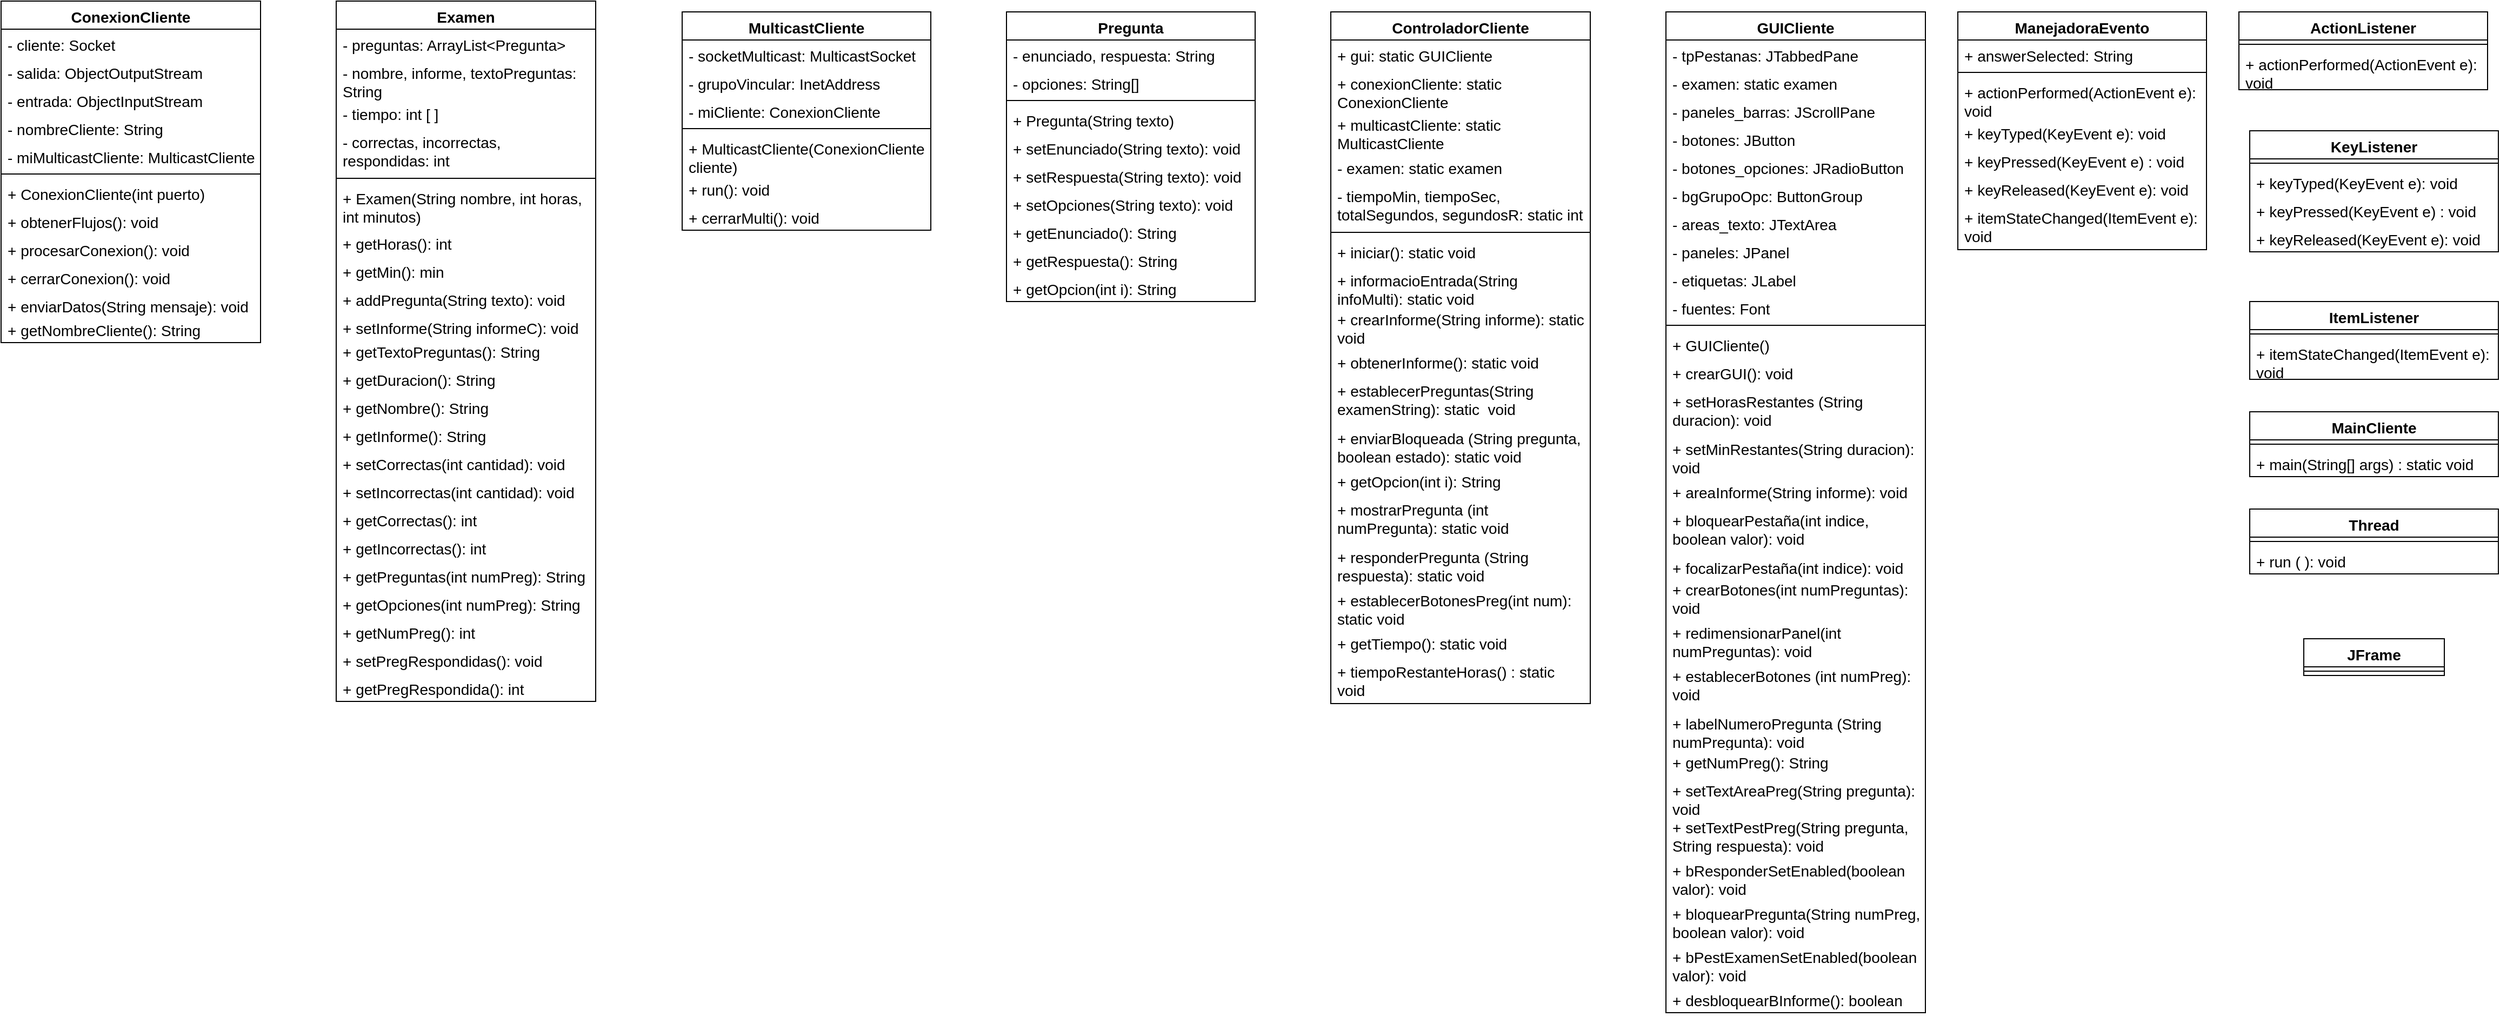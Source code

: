 <mxfile version="22.1.7" type="github">
  <diagram name="Página-1" id="9hqsNV1yNMjy8_2TvRH3">
    <mxGraphModel dx="812" dy="482" grid="1" gridSize="10" guides="1" tooltips="1" connect="1" arrows="1" fold="1" page="1" pageScale="1" pageWidth="827" pageHeight="1169" math="0" shadow="0">
      <root>
        <mxCell id="0" />
        <mxCell id="1" parent="0" />
        <mxCell id="7m3fK0WsrYFzmv9HfzKE-1" value="ConexionCliente" style="swimlane;fontStyle=1;align=center;verticalAlign=top;childLayout=stackLayout;horizontal=1;startSize=26;horizontalStack=0;resizeParent=1;resizeParentMax=0;resizeLast=0;collapsible=1;marginBottom=0;whiteSpace=wrap;html=1;fontSize=14;" parent="1" vertex="1">
          <mxGeometry x="190" y="60" width="240" height="316" as="geometry" />
        </mxCell>
        <mxCell id="7m3fK0WsrYFzmv9HfzKE-2" value="- cliente: Socket" style="text;strokeColor=none;fillColor=none;align=left;verticalAlign=top;spacingLeft=4;spacingRight=4;overflow=hidden;rotatable=0;points=[[0,0.5],[1,0.5]];portConstraint=eastwest;whiteSpace=wrap;html=1;fontSize=14;" parent="7m3fK0WsrYFzmv9HfzKE-1" vertex="1">
          <mxGeometry y="26" width="240" height="26" as="geometry" />
        </mxCell>
        <mxCell id="7m3fK0WsrYFzmv9HfzKE-7" value="- salida: ObjectOutputStream" style="text;strokeColor=none;fillColor=none;align=left;verticalAlign=top;spacingLeft=4;spacingRight=4;overflow=hidden;rotatable=0;points=[[0,0.5],[1,0.5]];portConstraint=eastwest;whiteSpace=wrap;html=1;fontSize=14;" parent="7m3fK0WsrYFzmv9HfzKE-1" vertex="1">
          <mxGeometry y="52" width="240" height="26" as="geometry" />
        </mxCell>
        <mxCell id="7m3fK0WsrYFzmv9HfzKE-6" value="- entrada: ObjectInputStream" style="text;strokeColor=none;fillColor=none;align=left;verticalAlign=top;spacingLeft=4;spacingRight=4;overflow=hidden;rotatable=0;points=[[0,0.5],[1,0.5]];portConstraint=eastwest;whiteSpace=wrap;html=1;fontSize=14;" parent="7m3fK0WsrYFzmv9HfzKE-1" vertex="1">
          <mxGeometry y="78" width="240" height="26" as="geometry" />
        </mxCell>
        <mxCell id="7m3fK0WsrYFzmv9HfzKE-5" value="- nombreCliente: String" style="text;strokeColor=none;fillColor=none;align=left;verticalAlign=top;spacingLeft=4;spacingRight=4;overflow=hidden;rotatable=0;points=[[0,0.5],[1,0.5]];portConstraint=eastwest;whiteSpace=wrap;html=1;fontSize=14;" parent="7m3fK0WsrYFzmv9HfzKE-1" vertex="1">
          <mxGeometry y="104" width="240" height="26" as="geometry" />
        </mxCell>
        <mxCell id="JbR9t237W-3De9UbODQe-1" value="- miMulticastCliente: MulticastCliente" style="text;strokeColor=none;fillColor=none;align=left;verticalAlign=top;spacingLeft=4;spacingRight=4;overflow=hidden;rotatable=0;points=[[0,0.5],[1,0.5]];portConstraint=eastwest;whiteSpace=wrap;html=1;fontSize=14;" vertex="1" parent="7m3fK0WsrYFzmv9HfzKE-1">
          <mxGeometry y="130" width="240" height="26" as="geometry" />
        </mxCell>
        <mxCell id="7m3fK0WsrYFzmv9HfzKE-3" value="" style="line;strokeWidth=1;fillColor=none;align=left;verticalAlign=middle;spacingTop=-1;spacingLeft=3;spacingRight=3;rotatable=0;labelPosition=right;points=[];portConstraint=eastwest;strokeColor=inherit;fontSize=14;" parent="7m3fK0WsrYFzmv9HfzKE-1" vertex="1">
          <mxGeometry y="156" width="240" height="8" as="geometry" />
        </mxCell>
        <mxCell id="7m3fK0WsrYFzmv9HfzKE-4" value="+ ConexionCliente(int puerto)" style="text;strokeColor=none;fillColor=none;align=left;verticalAlign=top;spacingLeft=4;spacingRight=4;overflow=hidden;rotatable=0;points=[[0,0.5],[1,0.5]];portConstraint=eastwest;whiteSpace=wrap;html=1;fontSize=14;" parent="7m3fK0WsrYFzmv9HfzKE-1" vertex="1">
          <mxGeometry y="164" width="240" height="26" as="geometry" />
        </mxCell>
        <mxCell id="7m3fK0WsrYFzmv9HfzKE-8" value="+ obtenerFlujos(): void" style="text;strokeColor=none;fillColor=none;align=left;verticalAlign=top;spacingLeft=4;spacingRight=4;overflow=hidden;rotatable=0;points=[[0,0.5],[1,0.5]];portConstraint=eastwest;whiteSpace=wrap;html=1;fontSize=14;" parent="7m3fK0WsrYFzmv9HfzKE-1" vertex="1">
          <mxGeometry y="190" width="240" height="26" as="geometry" />
        </mxCell>
        <mxCell id="7m3fK0WsrYFzmv9HfzKE-9" value="+ procesarConexion(): void" style="text;strokeColor=none;fillColor=none;align=left;verticalAlign=top;spacingLeft=4;spacingRight=4;overflow=hidden;rotatable=0;points=[[0,0.5],[1,0.5]];portConstraint=eastwest;whiteSpace=wrap;html=1;fontSize=14;" parent="7m3fK0WsrYFzmv9HfzKE-1" vertex="1">
          <mxGeometry y="216" width="240" height="26" as="geometry" />
        </mxCell>
        <mxCell id="7m3fK0WsrYFzmv9HfzKE-10" value="+ cerrarConexion(): void" style="text;strokeColor=none;fillColor=none;align=left;verticalAlign=top;spacingLeft=4;spacingRight=4;overflow=hidden;rotatable=0;points=[[0,0.5],[1,0.5]];portConstraint=eastwest;whiteSpace=wrap;html=1;fontSize=14;" parent="7m3fK0WsrYFzmv9HfzKE-1" vertex="1">
          <mxGeometry y="242" width="240" height="26" as="geometry" />
        </mxCell>
        <mxCell id="7m3fK0WsrYFzmv9HfzKE-11" value="+ enviarDatos(String mensaje): void" style="text;strokeColor=none;fillColor=none;align=left;verticalAlign=top;spacingLeft=4;spacingRight=4;overflow=hidden;rotatable=0;points=[[0,0.5],[1,0.5]];portConstraint=eastwest;whiteSpace=wrap;html=1;fontSize=14;" parent="7m3fK0WsrYFzmv9HfzKE-1" vertex="1">
          <mxGeometry y="268" width="240" height="22" as="geometry" />
        </mxCell>
        <mxCell id="7m3fK0WsrYFzmv9HfzKE-13" value="+ getNombreCliente(): String" style="text;strokeColor=none;fillColor=none;align=left;verticalAlign=top;spacingLeft=4;spacingRight=4;overflow=hidden;rotatable=0;points=[[0,0.5],[1,0.5]];portConstraint=eastwest;whiteSpace=wrap;html=1;fontSize=14;" parent="7m3fK0WsrYFzmv9HfzKE-1" vertex="1">
          <mxGeometry y="290" width="240" height="26" as="geometry" />
        </mxCell>
        <mxCell id="7m3fK0WsrYFzmv9HfzKE-14" value="Examen" style="swimlane;fontStyle=1;align=center;verticalAlign=top;childLayout=stackLayout;horizontal=1;startSize=26;horizontalStack=0;resizeParent=1;resizeParentMax=0;resizeLast=0;collapsible=1;marginBottom=0;whiteSpace=wrap;html=1;fontSize=14;" parent="1" vertex="1">
          <mxGeometry x="500" y="60" width="240" height="648" as="geometry" />
        </mxCell>
        <mxCell id="7m3fK0WsrYFzmv9HfzKE-15" value="- preguntas: ArrayList&amp;lt;Pregunta&amp;gt;" style="text;strokeColor=none;fillColor=none;align=left;verticalAlign=top;spacingLeft=4;spacingRight=4;overflow=hidden;rotatable=0;points=[[0,0.5],[1,0.5]];portConstraint=eastwest;whiteSpace=wrap;html=1;fontSize=14;" parent="7m3fK0WsrYFzmv9HfzKE-14" vertex="1">
          <mxGeometry y="26" width="240" height="26" as="geometry" />
        </mxCell>
        <mxCell id="7m3fK0WsrYFzmv9HfzKE-16" value="- nombre, informe, textoPreguntas: String" style="text;strokeColor=none;fillColor=none;align=left;verticalAlign=top;spacingLeft=4;spacingRight=4;overflow=hidden;rotatable=0;points=[[0,0.5],[1,0.5]];portConstraint=eastwest;whiteSpace=wrap;html=1;fontSize=14;" parent="7m3fK0WsrYFzmv9HfzKE-14" vertex="1">
          <mxGeometry y="52" width="240" height="38" as="geometry" />
        </mxCell>
        <mxCell id="7m3fK0WsrYFzmv9HfzKE-17" value="- tiempo: int [ ]" style="text;strokeColor=none;fillColor=none;align=left;verticalAlign=top;spacingLeft=4;spacingRight=4;overflow=hidden;rotatable=0;points=[[0,0.5],[1,0.5]];portConstraint=eastwest;whiteSpace=wrap;html=1;fontSize=14;" parent="7m3fK0WsrYFzmv9HfzKE-14" vertex="1">
          <mxGeometry y="90" width="240" height="26" as="geometry" />
        </mxCell>
        <mxCell id="7m3fK0WsrYFzmv9HfzKE-18" value="- correctas, incorrectas, respondidas: int" style="text;strokeColor=none;fillColor=none;align=left;verticalAlign=top;spacingLeft=4;spacingRight=4;overflow=hidden;rotatable=0;points=[[0,0.5],[1,0.5]];portConstraint=eastwest;whiteSpace=wrap;html=1;fontSize=14;" parent="7m3fK0WsrYFzmv9HfzKE-14" vertex="1">
          <mxGeometry y="116" width="240" height="44" as="geometry" />
        </mxCell>
        <mxCell id="7m3fK0WsrYFzmv9HfzKE-19" value="" style="line;strokeWidth=1;fillColor=none;align=left;verticalAlign=middle;spacingTop=-1;spacingLeft=3;spacingRight=3;rotatable=0;labelPosition=right;points=[];portConstraint=eastwest;strokeColor=inherit;fontSize=14;" parent="7m3fK0WsrYFzmv9HfzKE-14" vertex="1">
          <mxGeometry y="160" width="240" height="8" as="geometry" />
        </mxCell>
        <mxCell id="7m3fK0WsrYFzmv9HfzKE-20" value="+ Examen(String nombre, int horas, int minutos)" style="text;strokeColor=none;fillColor=none;align=left;verticalAlign=top;spacingLeft=4;spacingRight=4;overflow=hidden;rotatable=0;points=[[0,0.5],[1,0.5]];portConstraint=eastwest;whiteSpace=wrap;html=1;fontSize=14;" parent="7m3fK0WsrYFzmv9HfzKE-14" vertex="1">
          <mxGeometry y="168" width="240" height="42" as="geometry" />
        </mxCell>
        <mxCell id="7m3fK0WsrYFzmv9HfzKE-21" value="+ getHoras(): int" style="text;strokeColor=none;fillColor=none;align=left;verticalAlign=top;spacingLeft=4;spacingRight=4;overflow=hidden;rotatable=0;points=[[0,0.5],[1,0.5]];portConstraint=eastwest;whiteSpace=wrap;html=1;fontSize=14;" parent="7m3fK0WsrYFzmv9HfzKE-14" vertex="1">
          <mxGeometry y="210" width="240" height="26" as="geometry" />
        </mxCell>
        <mxCell id="7m3fK0WsrYFzmv9HfzKE-22" value="+ getMin(): min" style="text;strokeColor=none;fillColor=none;align=left;verticalAlign=top;spacingLeft=4;spacingRight=4;overflow=hidden;rotatable=0;points=[[0,0.5],[1,0.5]];portConstraint=eastwest;whiteSpace=wrap;html=1;fontSize=14;" parent="7m3fK0WsrYFzmv9HfzKE-14" vertex="1">
          <mxGeometry y="236" width="240" height="26" as="geometry" />
        </mxCell>
        <mxCell id="7m3fK0WsrYFzmv9HfzKE-23" value="+ addPregunta(String texto): void" style="text;strokeColor=none;fillColor=none;align=left;verticalAlign=top;spacingLeft=4;spacingRight=4;overflow=hidden;rotatable=0;points=[[0,0.5],[1,0.5]];portConstraint=eastwest;whiteSpace=wrap;html=1;fontSize=14;" parent="7m3fK0WsrYFzmv9HfzKE-14" vertex="1">
          <mxGeometry y="262" width="240" height="26" as="geometry" />
        </mxCell>
        <mxCell id="7m3fK0WsrYFzmv9HfzKE-24" value="+ setInforme(String informeC): void" style="text;strokeColor=none;fillColor=none;align=left;verticalAlign=top;spacingLeft=4;spacingRight=4;overflow=hidden;rotatable=0;points=[[0,0.5],[1,0.5]];portConstraint=eastwest;whiteSpace=wrap;html=1;fontSize=14;" parent="7m3fK0WsrYFzmv9HfzKE-14" vertex="1">
          <mxGeometry y="288" width="240" height="22" as="geometry" />
        </mxCell>
        <mxCell id="7m3fK0WsrYFzmv9HfzKE-25" value="+ getTextoPreguntas(): String" style="text;strokeColor=none;fillColor=none;align=left;verticalAlign=top;spacingLeft=4;spacingRight=4;overflow=hidden;rotatable=0;points=[[0,0.5],[1,0.5]];portConstraint=eastwest;whiteSpace=wrap;html=1;fontSize=14;" parent="7m3fK0WsrYFzmv9HfzKE-14" vertex="1">
          <mxGeometry y="310" width="240" height="26" as="geometry" />
        </mxCell>
        <mxCell id="7m3fK0WsrYFzmv9HfzKE-30" value="+ getDuracion(): String" style="text;strokeColor=none;fillColor=none;align=left;verticalAlign=top;spacingLeft=4;spacingRight=4;overflow=hidden;rotatable=0;points=[[0,0.5],[1,0.5]];portConstraint=eastwest;whiteSpace=wrap;html=1;fontSize=14;" parent="7m3fK0WsrYFzmv9HfzKE-14" vertex="1">
          <mxGeometry y="336" width="240" height="26" as="geometry" />
        </mxCell>
        <mxCell id="7m3fK0WsrYFzmv9HfzKE-29" value="+ getNombre(): String" style="text;strokeColor=none;fillColor=none;align=left;verticalAlign=top;spacingLeft=4;spacingRight=4;overflow=hidden;rotatable=0;points=[[0,0.5],[1,0.5]];portConstraint=eastwest;whiteSpace=wrap;html=1;fontSize=14;" parent="7m3fK0WsrYFzmv9HfzKE-14" vertex="1">
          <mxGeometry y="362" width="240" height="26" as="geometry" />
        </mxCell>
        <mxCell id="7m3fK0WsrYFzmv9HfzKE-28" value="+ getInforme(): String" style="text;strokeColor=none;fillColor=none;align=left;verticalAlign=top;spacingLeft=4;spacingRight=4;overflow=hidden;rotatable=0;points=[[0,0.5],[1,0.5]];portConstraint=eastwest;whiteSpace=wrap;html=1;fontSize=14;" parent="7m3fK0WsrYFzmv9HfzKE-14" vertex="1">
          <mxGeometry y="388" width="240" height="26" as="geometry" />
        </mxCell>
        <mxCell id="7m3fK0WsrYFzmv9HfzKE-27" value="+ setCorrectas(int cantidad): void" style="text;strokeColor=none;fillColor=none;align=left;verticalAlign=top;spacingLeft=4;spacingRight=4;overflow=hidden;rotatable=0;points=[[0,0.5],[1,0.5]];portConstraint=eastwest;whiteSpace=wrap;html=1;fontSize=14;" parent="7m3fK0WsrYFzmv9HfzKE-14" vertex="1">
          <mxGeometry y="414" width="240" height="26" as="geometry" />
        </mxCell>
        <mxCell id="7m3fK0WsrYFzmv9HfzKE-26" value="+ setIncorrectas(int cantidad): void" style="text;strokeColor=none;fillColor=none;align=left;verticalAlign=top;spacingLeft=4;spacingRight=4;overflow=hidden;rotatable=0;points=[[0,0.5],[1,0.5]];portConstraint=eastwest;whiteSpace=wrap;html=1;fontSize=14;" parent="7m3fK0WsrYFzmv9HfzKE-14" vertex="1">
          <mxGeometry y="440" width="240" height="26" as="geometry" />
        </mxCell>
        <mxCell id="7m3fK0WsrYFzmv9HfzKE-34" value="+ getCorrectas(): int" style="text;strokeColor=none;fillColor=none;align=left;verticalAlign=top;spacingLeft=4;spacingRight=4;overflow=hidden;rotatable=0;points=[[0,0.5],[1,0.5]];portConstraint=eastwest;whiteSpace=wrap;html=1;fontSize=14;" parent="7m3fK0WsrYFzmv9HfzKE-14" vertex="1">
          <mxGeometry y="466" width="240" height="26" as="geometry" />
        </mxCell>
        <mxCell id="7m3fK0WsrYFzmv9HfzKE-33" value="+ getIncorrectas(): int" style="text;strokeColor=none;fillColor=none;align=left;verticalAlign=top;spacingLeft=4;spacingRight=4;overflow=hidden;rotatable=0;points=[[0,0.5],[1,0.5]];portConstraint=eastwest;whiteSpace=wrap;html=1;fontSize=14;" parent="7m3fK0WsrYFzmv9HfzKE-14" vertex="1">
          <mxGeometry y="492" width="240" height="26" as="geometry" />
        </mxCell>
        <mxCell id="7m3fK0WsrYFzmv9HfzKE-32" value="+ getPreguntas(int numPreg): String" style="text;strokeColor=none;fillColor=none;align=left;verticalAlign=top;spacingLeft=4;spacingRight=4;overflow=hidden;rotatable=0;points=[[0,0.5],[1,0.5]];portConstraint=eastwest;whiteSpace=wrap;html=1;fontSize=14;" parent="7m3fK0WsrYFzmv9HfzKE-14" vertex="1">
          <mxGeometry y="518" width="240" height="26" as="geometry" />
        </mxCell>
        <mxCell id="7m3fK0WsrYFzmv9HfzKE-31" value="+ getOpciones(int numPreg): String" style="text;strokeColor=none;fillColor=none;align=left;verticalAlign=top;spacingLeft=4;spacingRight=4;overflow=hidden;rotatable=0;points=[[0,0.5],[1,0.5]];portConstraint=eastwest;whiteSpace=wrap;html=1;fontSize=14;" parent="7m3fK0WsrYFzmv9HfzKE-14" vertex="1">
          <mxGeometry y="544" width="240" height="26" as="geometry" />
        </mxCell>
        <mxCell id="7m3fK0WsrYFzmv9HfzKE-37" value="+ getNumPreg(): int" style="text;strokeColor=none;fillColor=none;align=left;verticalAlign=top;spacingLeft=4;spacingRight=4;overflow=hidden;rotatable=0;points=[[0,0.5],[1,0.5]];portConstraint=eastwest;whiteSpace=wrap;html=1;fontSize=14;" parent="7m3fK0WsrYFzmv9HfzKE-14" vertex="1">
          <mxGeometry y="570" width="240" height="26" as="geometry" />
        </mxCell>
        <mxCell id="7m3fK0WsrYFzmv9HfzKE-36" value="+ setPregRespondidas(): void" style="text;strokeColor=none;fillColor=none;align=left;verticalAlign=top;spacingLeft=4;spacingRight=4;overflow=hidden;rotatable=0;points=[[0,0.5],[1,0.5]];portConstraint=eastwest;whiteSpace=wrap;html=1;fontSize=14;" parent="7m3fK0WsrYFzmv9HfzKE-14" vertex="1">
          <mxGeometry y="596" width="240" height="26" as="geometry" />
        </mxCell>
        <mxCell id="7m3fK0WsrYFzmv9HfzKE-35" value="+ getPregRespondida(): int" style="text;strokeColor=none;fillColor=none;align=left;verticalAlign=top;spacingLeft=4;spacingRight=4;overflow=hidden;rotatable=0;points=[[0,0.5],[1,0.5]];portConstraint=eastwest;whiteSpace=wrap;html=1;fontSize=14;" parent="7m3fK0WsrYFzmv9HfzKE-14" vertex="1">
          <mxGeometry y="622" width="240" height="26" as="geometry" />
        </mxCell>
        <mxCell id="JbR9t237W-3De9UbODQe-2" value="MulticastCliente" style="swimlane;fontStyle=1;align=center;verticalAlign=top;childLayout=stackLayout;horizontal=1;startSize=26;horizontalStack=0;resizeParent=1;resizeParentMax=0;resizeLast=0;collapsible=1;marginBottom=0;whiteSpace=wrap;html=1;fontSize=14;" vertex="1" parent="1">
          <mxGeometry x="820" y="70" width="230" height="202" as="geometry" />
        </mxCell>
        <mxCell id="JbR9t237W-3De9UbODQe-3" value="- socketMulticast: MulticastSocket" style="text;strokeColor=none;fillColor=none;align=left;verticalAlign=top;spacingLeft=4;spacingRight=4;overflow=hidden;rotatable=0;points=[[0,0.5],[1,0.5]];portConstraint=eastwest;whiteSpace=wrap;html=1;fontSize=14;" vertex="1" parent="JbR9t237W-3De9UbODQe-2">
          <mxGeometry y="26" width="230" height="26" as="geometry" />
        </mxCell>
        <mxCell id="JbR9t237W-3De9UbODQe-6" value="- grupoVincular: InetAddress" style="text;strokeColor=none;fillColor=none;align=left;verticalAlign=top;spacingLeft=4;spacingRight=4;overflow=hidden;rotatable=0;points=[[0,0.5],[1,0.5]];portConstraint=eastwest;whiteSpace=wrap;html=1;fontSize=14;" vertex="1" parent="JbR9t237W-3De9UbODQe-2">
          <mxGeometry y="52" width="230" height="26" as="geometry" />
        </mxCell>
        <mxCell id="JbR9t237W-3De9UbODQe-7" value="- miCliente: ConexionCliente" style="text;strokeColor=none;fillColor=none;align=left;verticalAlign=top;spacingLeft=4;spacingRight=4;overflow=hidden;rotatable=0;points=[[0,0.5],[1,0.5]];portConstraint=eastwest;whiteSpace=wrap;html=1;fontSize=14;" vertex="1" parent="JbR9t237W-3De9UbODQe-2">
          <mxGeometry y="78" width="230" height="26" as="geometry" />
        </mxCell>
        <mxCell id="JbR9t237W-3De9UbODQe-4" value="" style="line;strokeWidth=1;fillColor=none;align=left;verticalAlign=middle;spacingTop=-1;spacingLeft=3;spacingRight=3;rotatable=0;labelPosition=right;points=[];portConstraint=eastwest;strokeColor=inherit;fontSize=14;" vertex="1" parent="JbR9t237W-3De9UbODQe-2">
          <mxGeometry y="104" width="230" height="8" as="geometry" />
        </mxCell>
        <mxCell id="JbR9t237W-3De9UbODQe-5" value="+ MulticastCliente(ConexionCliente cliente)" style="text;strokeColor=none;fillColor=none;align=left;verticalAlign=top;spacingLeft=4;spacingRight=4;overflow=hidden;rotatable=0;points=[[0,0.5],[1,0.5]];portConstraint=eastwest;whiteSpace=wrap;html=1;fontSize=14;" vertex="1" parent="JbR9t237W-3De9UbODQe-2">
          <mxGeometry y="112" width="230" height="38" as="geometry" />
        </mxCell>
        <mxCell id="JbR9t237W-3De9UbODQe-8" value="+ run(): void" style="text;strokeColor=none;fillColor=none;align=left;verticalAlign=top;spacingLeft=4;spacingRight=4;overflow=hidden;rotatable=0;points=[[0,0.5],[1,0.5]];portConstraint=eastwest;whiteSpace=wrap;html=1;fontSize=14;" vertex="1" parent="JbR9t237W-3De9UbODQe-2">
          <mxGeometry y="150" width="230" height="26" as="geometry" />
        </mxCell>
        <mxCell id="JbR9t237W-3De9UbODQe-9" value="+ cerrarMulti(): void" style="text;strokeColor=none;fillColor=none;align=left;verticalAlign=top;spacingLeft=4;spacingRight=4;overflow=hidden;rotatable=0;points=[[0,0.5],[1,0.5]];portConstraint=eastwest;whiteSpace=wrap;html=1;fontSize=14;" vertex="1" parent="JbR9t237W-3De9UbODQe-2">
          <mxGeometry y="176" width="230" height="26" as="geometry" />
        </mxCell>
        <mxCell id="JbR9t237W-3De9UbODQe-10" value="ControladorCliente" style="swimlane;fontStyle=1;align=center;verticalAlign=top;childLayout=stackLayout;horizontal=1;startSize=26;horizontalStack=0;resizeParent=1;resizeParentMax=0;resizeLast=0;collapsible=1;marginBottom=0;whiteSpace=wrap;html=1;fontSize=14;" vertex="1" parent="1">
          <mxGeometry x="1420" y="70" width="240" height="640" as="geometry" />
        </mxCell>
        <mxCell id="JbR9t237W-3De9UbODQe-11" value="+ gui: static GUICliente" style="text;strokeColor=none;fillColor=none;align=left;verticalAlign=top;spacingLeft=4;spacingRight=4;overflow=hidden;rotatable=0;points=[[0,0.5],[1,0.5]];portConstraint=eastwest;whiteSpace=wrap;html=1;fontSize=14;" vertex="1" parent="JbR9t237W-3De9UbODQe-10">
          <mxGeometry y="26" width="240" height="26" as="geometry" />
        </mxCell>
        <mxCell id="JbR9t237W-3De9UbODQe-12" value="+ conexionCliente: static ConexionCliente" style="text;strokeColor=none;fillColor=none;align=left;verticalAlign=top;spacingLeft=4;spacingRight=4;overflow=hidden;rotatable=0;points=[[0,0.5],[1,0.5]];portConstraint=eastwest;whiteSpace=wrap;html=1;fontSize=14;" vertex="1" parent="JbR9t237W-3De9UbODQe-10">
          <mxGeometry y="52" width="240" height="38" as="geometry" />
        </mxCell>
        <mxCell id="JbR9t237W-3De9UbODQe-28" value="+ multicastCliente: static MulticastCliente" style="text;strokeColor=none;fillColor=none;align=left;verticalAlign=top;spacingLeft=4;spacingRight=4;overflow=hidden;rotatable=0;points=[[0,0.5],[1,0.5]];portConstraint=eastwest;whiteSpace=wrap;html=1;fontSize=14;" vertex="1" parent="JbR9t237W-3De9UbODQe-10">
          <mxGeometry y="90" width="240" height="40" as="geometry" />
        </mxCell>
        <mxCell id="JbR9t237W-3De9UbODQe-27" value="- examen: static examen" style="text;strokeColor=none;fillColor=none;align=left;verticalAlign=top;spacingLeft=4;spacingRight=4;overflow=hidden;rotatable=0;points=[[0,0.5],[1,0.5]];portConstraint=eastwest;whiteSpace=wrap;html=1;fontSize=14;" vertex="1" parent="JbR9t237W-3De9UbODQe-10">
          <mxGeometry y="130" width="240" height="26" as="geometry" />
        </mxCell>
        <mxCell id="JbR9t237W-3De9UbODQe-26" value="- tiempoMin, tiempoSec, totalSegundos, segundosR: static int" style="text;strokeColor=none;fillColor=none;align=left;verticalAlign=top;spacingLeft=4;spacingRight=4;overflow=hidden;rotatable=0;points=[[0,0.5],[1,0.5]];portConstraint=eastwest;whiteSpace=wrap;html=1;fontSize=14;" vertex="1" parent="JbR9t237W-3De9UbODQe-10">
          <mxGeometry y="156" width="240" height="44" as="geometry" />
        </mxCell>
        <mxCell id="JbR9t237W-3De9UbODQe-14" value="" style="line;strokeWidth=1;fillColor=none;align=left;verticalAlign=middle;spacingTop=-1;spacingLeft=3;spacingRight=3;rotatable=0;labelPosition=right;points=[];portConstraint=eastwest;strokeColor=inherit;fontSize=14;" vertex="1" parent="JbR9t237W-3De9UbODQe-10">
          <mxGeometry y="200" width="240" height="8" as="geometry" />
        </mxCell>
        <mxCell id="JbR9t237W-3De9UbODQe-16" value="+ iniciar(): static void" style="text;strokeColor=none;fillColor=none;align=left;verticalAlign=top;spacingLeft=4;spacingRight=4;overflow=hidden;rotatable=0;points=[[0,0.5],[1,0.5]];portConstraint=eastwest;whiteSpace=wrap;html=1;fontSize=14;" vertex="1" parent="JbR9t237W-3De9UbODQe-10">
          <mxGeometry y="208" width="240" height="26" as="geometry" />
        </mxCell>
        <mxCell id="JbR9t237W-3De9UbODQe-17" value="+ informacioEntrada(String infoMulti): static void" style="text;strokeColor=none;fillColor=none;align=left;verticalAlign=top;spacingLeft=4;spacingRight=4;overflow=hidden;rotatable=0;points=[[0,0.5],[1,0.5]];portConstraint=eastwest;whiteSpace=wrap;html=1;fontSize=14;" vertex="1" parent="JbR9t237W-3De9UbODQe-10">
          <mxGeometry y="234" width="240" height="36" as="geometry" />
        </mxCell>
        <mxCell id="JbR9t237W-3De9UbODQe-22" value="+ crearInforme(String informe): static void" style="text;strokeColor=none;fillColor=none;align=left;verticalAlign=top;spacingLeft=4;spacingRight=4;overflow=hidden;rotatable=0;points=[[0,0.5],[1,0.5]];portConstraint=eastwest;whiteSpace=wrap;html=1;fontSize=14;" vertex="1" parent="JbR9t237W-3De9UbODQe-10">
          <mxGeometry y="270" width="240" height="40" as="geometry" />
        </mxCell>
        <mxCell id="JbR9t237W-3De9UbODQe-21" value="+ obtenerInforme(): static void" style="text;strokeColor=none;fillColor=none;align=left;verticalAlign=top;spacingLeft=4;spacingRight=4;overflow=hidden;rotatable=0;points=[[0,0.5],[1,0.5]];portConstraint=eastwest;whiteSpace=wrap;html=1;fontSize=14;" vertex="1" parent="JbR9t237W-3De9UbODQe-10">
          <mxGeometry y="310" width="240" height="26" as="geometry" />
        </mxCell>
        <mxCell id="JbR9t237W-3De9UbODQe-20" value="+ establecerPreguntas(String examenString): static&amp;nbsp; void" style="text;strokeColor=none;fillColor=none;align=left;verticalAlign=top;spacingLeft=4;spacingRight=4;overflow=hidden;rotatable=0;points=[[0,0.5],[1,0.5]];portConstraint=eastwest;whiteSpace=wrap;html=1;fontSize=14;" vertex="1" parent="JbR9t237W-3De9UbODQe-10">
          <mxGeometry y="336" width="240" height="44" as="geometry" />
        </mxCell>
        <mxCell id="JbR9t237W-3De9UbODQe-19" value="+ enviarBloqueada (String pregunta, boolean estado): static void" style="text;strokeColor=none;fillColor=none;align=left;verticalAlign=top;spacingLeft=4;spacingRight=4;overflow=hidden;rotatable=0;points=[[0,0.5],[1,0.5]];portConstraint=eastwest;whiteSpace=wrap;html=1;fontSize=14;" vertex="1" parent="JbR9t237W-3De9UbODQe-10">
          <mxGeometry y="380" width="240" height="40" as="geometry" />
        </mxCell>
        <mxCell id="JbR9t237W-3De9UbODQe-18" value="+ getOpcion(int i): String" style="text;strokeColor=none;fillColor=none;align=left;verticalAlign=top;spacingLeft=4;spacingRight=4;overflow=hidden;rotatable=0;points=[[0,0.5],[1,0.5]];portConstraint=eastwest;whiteSpace=wrap;html=1;fontSize=14;" vertex="1" parent="JbR9t237W-3De9UbODQe-10">
          <mxGeometry y="420" width="240" height="26" as="geometry" />
        </mxCell>
        <mxCell id="JbR9t237W-3De9UbODQe-45" value="+ mostrarPregunta (int numPregunta): static void" style="text;strokeColor=none;fillColor=none;align=left;verticalAlign=top;spacingLeft=4;spacingRight=4;overflow=hidden;rotatable=0;points=[[0,0.5],[1,0.5]];portConstraint=eastwest;whiteSpace=wrap;html=1;fontSize=14;" vertex="1" parent="JbR9t237W-3De9UbODQe-10">
          <mxGeometry y="446" width="240" height="44" as="geometry" />
        </mxCell>
        <mxCell id="JbR9t237W-3De9UbODQe-44" value="+ responderPregunta (String respuesta): static void" style="text;strokeColor=none;fillColor=none;align=left;verticalAlign=top;spacingLeft=4;spacingRight=4;overflow=hidden;rotatable=0;points=[[0,0.5],[1,0.5]];portConstraint=eastwest;whiteSpace=wrap;html=1;fontSize=14;" vertex="1" parent="JbR9t237W-3De9UbODQe-10">
          <mxGeometry y="490" width="240" height="40" as="geometry" />
        </mxCell>
        <mxCell id="JbR9t237W-3De9UbODQe-43" value="+ establecerBotonesPreg(int num): static void" style="text;strokeColor=none;fillColor=none;align=left;verticalAlign=top;spacingLeft=4;spacingRight=4;overflow=hidden;rotatable=0;points=[[0,0.5],[1,0.5]];portConstraint=eastwest;whiteSpace=wrap;html=1;fontSize=14;" vertex="1" parent="JbR9t237W-3De9UbODQe-10">
          <mxGeometry y="530" width="240" height="40" as="geometry" />
        </mxCell>
        <mxCell id="JbR9t237W-3De9UbODQe-49" value="+ getTiempo(): static void" style="text;strokeColor=none;fillColor=none;align=left;verticalAlign=top;spacingLeft=4;spacingRight=4;overflow=hidden;rotatable=0;points=[[0,0.5],[1,0.5]];portConstraint=eastwest;whiteSpace=wrap;html=1;fontSize=14;" vertex="1" parent="JbR9t237W-3De9UbODQe-10">
          <mxGeometry y="570" width="240" height="26" as="geometry" />
        </mxCell>
        <mxCell id="JbR9t237W-3De9UbODQe-48" value="+ tiempoRestanteHoras() : static void" style="text;strokeColor=none;fillColor=none;align=left;verticalAlign=top;spacingLeft=4;spacingRight=4;overflow=hidden;rotatable=0;points=[[0,0.5],[1,0.5]];portConstraint=eastwest;whiteSpace=wrap;html=1;fontSize=14;" vertex="1" parent="JbR9t237W-3De9UbODQe-10">
          <mxGeometry y="596" width="240" height="44" as="geometry" />
        </mxCell>
        <mxCell id="JbR9t237W-3De9UbODQe-30" value="Pregunta" style="swimlane;fontStyle=1;align=center;verticalAlign=top;childLayout=stackLayout;horizontal=1;startSize=26;horizontalStack=0;resizeParent=1;resizeParentMax=0;resizeLast=0;collapsible=1;marginBottom=0;whiteSpace=wrap;html=1;fontSize=14;" vertex="1" parent="1">
          <mxGeometry x="1120" y="70" width="230" height="268" as="geometry" />
        </mxCell>
        <mxCell id="JbR9t237W-3De9UbODQe-31" value="- enunciado, respuesta: String" style="text;strokeColor=none;fillColor=none;align=left;verticalAlign=top;spacingLeft=4;spacingRight=4;overflow=hidden;rotatable=0;points=[[0,0.5],[1,0.5]];portConstraint=eastwest;whiteSpace=wrap;html=1;fontSize=14;" vertex="1" parent="JbR9t237W-3De9UbODQe-30">
          <mxGeometry y="26" width="230" height="26" as="geometry" />
        </mxCell>
        <mxCell id="JbR9t237W-3De9UbODQe-33" value="- opciones: String[]" style="text;strokeColor=none;fillColor=none;align=left;verticalAlign=top;spacingLeft=4;spacingRight=4;overflow=hidden;rotatable=0;points=[[0,0.5],[1,0.5]];portConstraint=eastwest;whiteSpace=wrap;html=1;fontSize=14;" vertex="1" parent="JbR9t237W-3De9UbODQe-30">
          <mxGeometry y="52" width="230" height="26" as="geometry" />
        </mxCell>
        <mxCell id="JbR9t237W-3De9UbODQe-34" value="" style="line;strokeWidth=1;fillColor=none;align=left;verticalAlign=middle;spacingTop=-1;spacingLeft=3;spacingRight=3;rotatable=0;labelPosition=right;points=[];portConstraint=eastwest;strokeColor=inherit;fontSize=14;" vertex="1" parent="JbR9t237W-3De9UbODQe-30">
          <mxGeometry y="78" width="230" height="8" as="geometry" />
        </mxCell>
        <mxCell id="JbR9t237W-3De9UbODQe-36" value="+ Pregunta(String texto)" style="text;strokeColor=none;fillColor=none;align=left;verticalAlign=top;spacingLeft=4;spacingRight=4;overflow=hidden;rotatable=0;points=[[0,0.5],[1,0.5]];portConstraint=eastwest;whiteSpace=wrap;html=1;fontSize=14;" vertex="1" parent="JbR9t237W-3De9UbODQe-30">
          <mxGeometry y="86" width="230" height="26" as="geometry" />
        </mxCell>
        <mxCell id="JbR9t237W-3De9UbODQe-37" value="+ setEnunciado(String texto): void" style="text;strokeColor=none;fillColor=none;align=left;verticalAlign=top;spacingLeft=4;spacingRight=4;overflow=hidden;rotatable=0;points=[[0,0.5],[1,0.5]];portConstraint=eastwest;whiteSpace=wrap;html=1;fontSize=14;" vertex="1" parent="JbR9t237W-3De9UbODQe-30">
          <mxGeometry y="112" width="230" height="26" as="geometry" />
        </mxCell>
        <mxCell id="JbR9t237W-3De9UbODQe-42" value="+ setRespuesta(String texto): void" style="text;strokeColor=none;fillColor=none;align=left;verticalAlign=top;spacingLeft=4;spacingRight=4;overflow=hidden;rotatable=0;points=[[0,0.5],[1,0.5]];portConstraint=eastwest;whiteSpace=wrap;html=1;fontSize=14;" vertex="1" parent="JbR9t237W-3De9UbODQe-30">
          <mxGeometry y="138" width="230" height="26" as="geometry" />
        </mxCell>
        <mxCell id="JbR9t237W-3De9UbODQe-41" value="+ setOpciones(String texto): void" style="text;strokeColor=none;fillColor=none;align=left;verticalAlign=top;spacingLeft=4;spacingRight=4;overflow=hidden;rotatable=0;points=[[0,0.5],[1,0.5]];portConstraint=eastwest;whiteSpace=wrap;html=1;fontSize=14;" vertex="1" parent="JbR9t237W-3De9UbODQe-30">
          <mxGeometry y="164" width="230" height="26" as="geometry" />
        </mxCell>
        <mxCell id="JbR9t237W-3De9UbODQe-40" value="+ getEnunciado(): String" style="text;strokeColor=none;fillColor=none;align=left;verticalAlign=top;spacingLeft=4;spacingRight=4;overflow=hidden;rotatable=0;points=[[0,0.5],[1,0.5]];portConstraint=eastwest;whiteSpace=wrap;html=1;fontSize=14;" vertex="1" parent="JbR9t237W-3De9UbODQe-30">
          <mxGeometry y="190" width="230" height="26" as="geometry" />
        </mxCell>
        <mxCell id="JbR9t237W-3De9UbODQe-39" value="+ getRespuesta(): String" style="text;strokeColor=none;fillColor=none;align=left;verticalAlign=top;spacingLeft=4;spacingRight=4;overflow=hidden;rotatable=0;points=[[0,0.5],[1,0.5]];portConstraint=eastwest;whiteSpace=wrap;html=1;fontSize=14;" vertex="1" parent="JbR9t237W-3De9UbODQe-30">
          <mxGeometry y="216" width="230" height="26" as="geometry" />
        </mxCell>
        <mxCell id="JbR9t237W-3De9UbODQe-38" value="+ getOpcion(int i): String" style="text;strokeColor=none;fillColor=none;align=left;verticalAlign=top;spacingLeft=4;spacingRight=4;overflow=hidden;rotatable=0;points=[[0,0.5],[1,0.5]];portConstraint=eastwest;whiteSpace=wrap;html=1;fontSize=14;" vertex="1" parent="JbR9t237W-3De9UbODQe-30">
          <mxGeometry y="242" width="230" height="26" as="geometry" />
        </mxCell>
        <mxCell id="JbR9t237W-3De9UbODQe-50" value="GUICliente" style="swimlane;fontStyle=1;align=center;verticalAlign=top;childLayout=stackLayout;horizontal=1;startSize=26;horizontalStack=0;resizeParent=1;resizeParentMax=0;resizeLast=0;collapsible=1;marginBottom=0;whiteSpace=wrap;html=1;fontSize=14;" vertex="1" parent="1">
          <mxGeometry x="1730" y="70" width="240" height="926" as="geometry" />
        </mxCell>
        <mxCell id="JbR9t237W-3De9UbODQe-51" value="- tpPestanas: JTabbedPane" style="text;strokeColor=none;fillColor=none;align=left;verticalAlign=top;spacingLeft=4;spacingRight=4;overflow=hidden;rotatable=0;points=[[0,0.5],[1,0.5]];portConstraint=eastwest;whiteSpace=wrap;html=1;fontSize=14;" vertex="1" parent="JbR9t237W-3De9UbODQe-50">
          <mxGeometry y="26" width="240" height="26" as="geometry" />
        </mxCell>
        <mxCell id="JbR9t237W-3De9UbODQe-54" value="- examen: static examen" style="text;strokeColor=none;fillColor=none;align=left;verticalAlign=top;spacingLeft=4;spacingRight=4;overflow=hidden;rotatable=0;points=[[0,0.5],[1,0.5]];portConstraint=eastwest;whiteSpace=wrap;html=1;fontSize=14;" vertex="1" parent="JbR9t237W-3De9UbODQe-50">
          <mxGeometry y="52" width="240" height="26" as="geometry" />
        </mxCell>
        <mxCell id="JbR9t237W-3De9UbODQe-76" value="- paneles_barras: JScrollPane" style="text;strokeColor=none;fillColor=none;align=left;verticalAlign=top;spacingLeft=4;spacingRight=4;overflow=hidden;rotatable=0;points=[[0,0.5],[1,0.5]];portConstraint=eastwest;whiteSpace=wrap;html=1;fontSize=14;" vertex="1" parent="JbR9t237W-3De9UbODQe-50">
          <mxGeometry y="78" width="240" height="26" as="geometry" />
        </mxCell>
        <mxCell id="JbR9t237W-3De9UbODQe-75" value="- botones: JButton" style="text;strokeColor=none;fillColor=none;align=left;verticalAlign=top;spacingLeft=4;spacingRight=4;overflow=hidden;rotatable=0;points=[[0,0.5],[1,0.5]];portConstraint=eastwest;whiteSpace=wrap;html=1;fontSize=14;" vertex="1" parent="JbR9t237W-3De9UbODQe-50">
          <mxGeometry y="104" width="240" height="26" as="geometry" />
        </mxCell>
        <mxCell id="JbR9t237W-3De9UbODQe-74" value="- botones_opciones: JRadioButton" style="text;strokeColor=none;fillColor=none;align=left;verticalAlign=top;spacingLeft=4;spacingRight=4;overflow=hidden;rotatable=0;points=[[0,0.5],[1,0.5]];portConstraint=eastwest;whiteSpace=wrap;html=1;fontSize=14;" vertex="1" parent="JbR9t237W-3De9UbODQe-50">
          <mxGeometry y="130" width="240" height="26" as="geometry" />
        </mxCell>
        <mxCell id="JbR9t237W-3De9UbODQe-73" value="- bgGrupoOpc: ButtonGroup" style="text;strokeColor=none;fillColor=none;align=left;verticalAlign=top;spacingLeft=4;spacingRight=4;overflow=hidden;rotatable=0;points=[[0,0.5],[1,0.5]];portConstraint=eastwest;whiteSpace=wrap;html=1;fontSize=14;" vertex="1" parent="JbR9t237W-3De9UbODQe-50">
          <mxGeometry y="156" width="240" height="26" as="geometry" />
        </mxCell>
        <mxCell id="JbR9t237W-3De9UbODQe-72" value="- areas_texto: JTextArea" style="text;strokeColor=none;fillColor=none;align=left;verticalAlign=top;spacingLeft=4;spacingRight=4;overflow=hidden;rotatable=0;points=[[0,0.5],[1,0.5]];portConstraint=eastwest;whiteSpace=wrap;html=1;fontSize=14;" vertex="1" parent="JbR9t237W-3De9UbODQe-50">
          <mxGeometry y="182" width="240" height="26" as="geometry" />
        </mxCell>
        <mxCell id="JbR9t237W-3De9UbODQe-71" value="- paneles: JPanel&lt;span style=&quot;white-space: pre;&quot;&gt;&#x9;&lt;/span&gt;" style="text;strokeColor=none;fillColor=none;align=left;verticalAlign=top;spacingLeft=4;spacingRight=4;overflow=hidden;rotatable=0;points=[[0,0.5],[1,0.5]];portConstraint=eastwest;whiteSpace=wrap;html=1;fontSize=14;" vertex="1" parent="JbR9t237W-3De9UbODQe-50">
          <mxGeometry y="208" width="240" height="26" as="geometry" />
        </mxCell>
        <mxCell id="JbR9t237W-3De9UbODQe-70" value="- etiquetas: JLabel" style="text;strokeColor=none;fillColor=none;align=left;verticalAlign=top;spacingLeft=4;spacingRight=4;overflow=hidden;rotatable=0;points=[[0,0.5],[1,0.5]];portConstraint=eastwest;whiteSpace=wrap;html=1;fontSize=14;" vertex="1" parent="JbR9t237W-3De9UbODQe-50">
          <mxGeometry y="234" width="240" height="26" as="geometry" />
        </mxCell>
        <mxCell id="JbR9t237W-3De9UbODQe-69" value="- fuentes: Font" style="text;strokeColor=none;fillColor=none;align=left;verticalAlign=top;spacingLeft=4;spacingRight=4;overflow=hidden;rotatable=0;points=[[0,0.5],[1,0.5]];portConstraint=eastwest;whiteSpace=wrap;html=1;fontSize=14;" vertex="1" parent="JbR9t237W-3De9UbODQe-50">
          <mxGeometry y="260" width="240" height="26" as="geometry" />
        </mxCell>
        <mxCell id="JbR9t237W-3De9UbODQe-56" value="" style="line;strokeWidth=1;fillColor=none;align=left;verticalAlign=middle;spacingTop=-1;spacingLeft=3;spacingRight=3;rotatable=0;labelPosition=right;points=[];portConstraint=eastwest;strokeColor=inherit;fontSize=14;" vertex="1" parent="JbR9t237W-3De9UbODQe-50">
          <mxGeometry y="286" width="240" height="8" as="geometry" />
        </mxCell>
        <mxCell id="JbR9t237W-3De9UbODQe-57" value="+ GUICliente()" style="text;strokeColor=none;fillColor=none;align=left;verticalAlign=top;spacingLeft=4;spacingRight=4;overflow=hidden;rotatable=0;points=[[0,0.5],[1,0.5]];portConstraint=eastwest;whiteSpace=wrap;html=1;fontSize=14;" vertex="1" parent="JbR9t237W-3De9UbODQe-50">
          <mxGeometry y="294" width="240" height="26" as="geometry" />
        </mxCell>
        <mxCell id="JbR9t237W-3De9UbODQe-60" value="+ crearGUI(): void" style="text;strokeColor=none;fillColor=none;align=left;verticalAlign=top;spacingLeft=4;spacingRight=4;overflow=hidden;rotatable=0;points=[[0,0.5],[1,0.5]];portConstraint=eastwest;whiteSpace=wrap;html=1;fontSize=14;" vertex="1" parent="JbR9t237W-3De9UbODQe-50">
          <mxGeometry y="320" width="240" height="26" as="geometry" />
        </mxCell>
        <mxCell id="JbR9t237W-3De9UbODQe-61" value="+ setHorasRestantes (String duracion): void" style="text;strokeColor=none;fillColor=none;align=left;verticalAlign=top;spacingLeft=4;spacingRight=4;overflow=hidden;rotatable=0;points=[[0,0.5],[1,0.5]];portConstraint=eastwest;whiteSpace=wrap;html=1;fontSize=14;" vertex="1" parent="JbR9t237W-3De9UbODQe-50">
          <mxGeometry y="346" width="240" height="44" as="geometry" />
        </mxCell>
        <mxCell id="JbR9t237W-3De9UbODQe-62" value="+ setMinRestantes(String duracion): void" style="text;strokeColor=none;fillColor=none;align=left;verticalAlign=top;spacingLeft=4;spacingRight=4;overflow=hidden;rotatable=0;points=[[0,0.5],[1,0.5]];portConstraint=eastwest;whiteSpace=wrap;html=1;fontSize=14;" vertex="1" parent="JbR9t237W-3De9UbODQe-50">
          <mxGeometry y="390" width="240" height="40" as="geometry" />
        </mxCell>
        <mxCell id="JbR9t237W-3De9UbODQe-63" value="+ areaInforme(String informe): void" style="text;strokeColor=none;fillColor=none;align=left;verticalAlign=top;spacingLeft=4;spacingRight=4;overflow=hidden;rotatable=0;points=[[0,0.5],[1,0.5]];portConstraint=eastwest;whiteSpace=wrap;html=1;fontSize=14;" vertex="1" parent="JbR9t237W-3De9UbODQe-50">
          <mxGeometry y="430" width="240" height="26" as="geometry" />
        </mxCell>
        <mxCell id="JbR9t237W-3De9UbODQe-64" value="+ bloquearPestaña(int indice, boolean valor): void" style="text;strokeColor=none;fillColor=none;align=left;verticalAlign=top;spacingLeft=4;spacingRight=4;overflow=hidden;rotatable=0;points=[[0,0.5],[1,0.5]];portConstraint=eastwest;whiteSpace=wrap;html=1;fontSize=14;" vertex="1" parent="JbR9t237W-3De9UbODQe-50">
          <mxGeometry y="456" width="240" height="44" as="geometry" />
        </mxCell>
        <mxCell id="JbR9t237W-3De9UbODQe-65" value="+ focalizarPestaña(int indice): void" style="text;strokeColor=none;fillColor=none;align=left;verticalAlign=top;spacingLeft=4;spacingRight=4;overflow=hidden;rotatable=0;points=[[0,0.5],[1,0.5]];portConstraint=eastwest;whiteSpace=wrap;html=1;fontSize=14;" vertex="1" parent="JbR9t237W-3De9UbODQe-50">
          <mxGeometry y="500" width="240" height="20" as="geometry" />
        </mxCell>
        <mxCell id="JbR9t237W-3De9UbODQe-66" value="+ crearBotones(int numPreguntas): void" style="text;strokeColor=none;fillColor=none;align=left;verticalAlign=top;spacingLeft=4;spacingRight=4;overflow=hidden;rotatable=0;points=[[0,0.5],[1,0.5]];portConstraint=eastwest;whiteSpace=wrap;html=1;fontSize=14;" vertex="1" parent="JbR9t237W-3De9UbODQe-50">
          <mxGeometry y="520" width="240" height="40" as="geometry" />
        </mxCell>
        <mxCell id="JbR9t237W-3De9UbODQe-67" value="+ redimensionarPanel(int numPreguntas): void" style="text;strokeColor=none;fillColor=none;align=left;verticalAlign=top;spacingLeft=4;spacingRight=4;overflow=hidden;rotatable=0;points=[[0,0.5],[1,0.5]];portConstraint=eastwest;whiteSpace=wrap;html=1;fontSize=14;" vertex="1" parent="JbR9t237W-3De9UbODQe-50">
          <mxGeometry y="560" width="240" height="40" as="geometry" />
        </mxCell>
        <mxCell id="JbR9t237W-3De9UbODQe-68" value="+ establecerBotones (int numPreg): void" style="text;strokeColor=none;fillColor=none;align=left;verticalAlign=top;spacingLeft=4;spacingRight=4;overflow=hidden;rotatable=0;points=[[0,0.5],[1,0.5]];portConstraint=eastwest;whiteSpace=wrap;html=1;fontSize=14;" vertex="1" parent="JbR9t237W-3De9UbODQe-50">
          <mxGeometry y="600" width="240" height="44" as="geometry" />
        </mxCell>
        <mxCell id="JbR9t237W-3De9UbODQe-79" value="+ labelNumeroPregunta (String numPregunta): void" style="text;strokeColor=none;fillColor=none;align=left;verticalAlign=top;spacingLeft=4;spacingRight=4;overflow=hidden;rotatable=0;points=[[0,0.5],[1,0.5]];portConstraint=eastwest;whiteSpace=wrap;html=1;fontSize=14;" vertex="1" parent="JbR9t237W-3De9UbODQe-50">
          <mxGeometry y="644" width="240" height="36" as="geometry" />
        </mxCell>
        <mxCell id="JbR9t237W-3De9UbODQe-90" value="+ getNumPreg(): String" style="text;strokeColor=none;fillColor=none;align=left;verticalAlign=top;spacingLeft=4;spacingRight=4;overflow=hidden;rotatable=0;points=[[0,0.5],[1,0.5]];portConstraint=eastwest;whiteSpace=wrap;html=1;fontSize=14;" vertex="1" parent="JbR9t237W-3De9UbODQe-50">
          <mxGeometry y="680" width="240" height="26" as="geometry" />
        </mxCell>
        <mxCell id="JbR9t237W-3De9UbODQe-89" value="+ setTextAreaPreg(String pregunta): void" style="text;strokeColor=none;fillColor=none;align=left;verticalAlign=top;spacingLeft=4;spacingRight=4;overflow=hidden;rotatable=0;points=[[0,0.5],[1,0.5]];portConstraint=eastwest;whiteSpace=wrap;html=1;fontSize=14;" vertex="1" parent="JbR9t237W-3De9UbODQe-50">
          <mxGeometry y="706" width="240" height="34" as="geometry" />
        </mxCell>
        <mxCell id="JbR9t237W-3De9UbODQe-88" value="+ setTextPestPreg(String pregunta, String respuesta): void" style="text;strokeColor=none;fillColor=none;align=left;verticalAlign=top;spacingLeft=4;spacingRight=4;overflow=hidden;rotatable=0;points=[[0,0.5],[1,0.5]];portConstraint=eastwest;whiteSpace=wrap;html=1;fontSize=14;" vertex="1" parent="JbR9t237W-3De9UbODQe-50">
          <mxGeometry y="740" width="240" height="40" as="geometry" />
        </mxCell>
        <mxCell id="JbR9t237W-3De9UbODQe-87" value="+ bResponderSetEnabled(boolean valor): void" style="text;strokeColor=none;fillColor=none;align=left;verticalAlign=top;spacingLeft=4;spacingRight=4;overflow=hidden;rotatable=0;points=[[0,0.5],[1,0.5]];portConstraint=eastwest;whiteSpace=wrap;html=1;fontSize=14;" vertex="1" parent="JbR9t237W-3De9UbODQe-50">
          <mxGeometry y="780" width="240" height="40" as="geometry" />
        </mxCell>
        <mxCell id="JbR9t237W-3De9UbODQe-86" value="+ bloquearPregunta(String numPreg, boolean valor): void" style="text;strokeColor=none;fillColor=none;align=left;verticalAlign=top;spacingLeft=4;spacingRight=4;overflow=hidden;rotatable=0;points=[[0,0.5],[1,0.5]];portConstraint=eastwest;whiteSpace=wrap;html=1;fontSize=14;" vertex="1" parent="JbR9t237W-3De9UbODQe-50">
          <mxGeometry y="820" width="240" height="40" as="geometry" />
        </mxCell>
        <mxCell id="JbR9t237W-3De9UbODQe-85" value="+ bPestExamenSetEnabled(boolean valor): void" style="text;strokeColor=none;fillColor=none;align=left;verticalAlign=top;spacingLeft=4;spacingRight=4;overflow=hidden;rotatable=0;points=[[0,0.5],[1,0.5]];portConstraint=eastwest;whiteSpace=wrap;html=1;fontSize=14;" vertex="1" parent="JbR9t237W-3De9UbODQe-50">
          <mxGeometry y="860" width="240" height="40" as="geometry" />
        </mxCell>
        <mxCell id="JbR9t237W-3De9UbODQe-84" value="+ desbloquearBInforme(): boolean" style="text;strokeColor=none;fillColor=none;align=left;verticalAlign=top;spacingLeft=4;spacingRight=4;overflow=hidden;rotatable=0;points=[[0,0.5],[1,0.5]];portConstraint=eastwest;whiteSpace=wrap;html=1;fontSize=14;" vertex="1" parent="JbR9t237W-3De9UbODQe-50">
          <mxGeometry y="900" width="240" height="26" as="geometry" />
        </mxCell>
        <mxCell id="JbR9t237W-3De9UbODQe-91" value="ManejadoraEvento" style="swimlane;fontStyle=1;align=center;verticalAlign=top;childLayout=stackLayout;horizontal=1;startSize=26;horizontalStack=0;resizeParent=1;resizeParentMax=0;resizeLast=0;collapsible=1;marginBottom=0;whiteSpace=wrap;html=1;fontSize=14;" vertex="1" parent="1">
          <mxGeometry x="2000" y="70" width="230" height="220" as="geometry" />
        </mxCell>
        <mxCell id="JbR9t237W-3De9UbODQe-93" value="+ answerSelected: String" style="text;strokeColor=none;fillColor=none;align=left;verticalAlign=top;spacingLeft=4;spacingRight=4;overflow=hidden;rotatable=0;points=[[0,0.5],[1,0.5]];portConstraint=eastwest;whiteSpace=wrap;html=1;fontSize=14;" vertex="1" parent="JbR9t237W-3De9UbODQe-91">
          <mxGeometry y="26" width="230" height="26" as="geometry" />
        </mxCell>
        <mxCell id="JbR9t237W-3De9UbODQe-95" value="" style="line;strokeWidth=1;fillColor=none;align=left;verticalAlign=middle;spacingTop=-1;spacingLeft=3;spacingRight=3;rotatable=0;labelPosition=right;points=[];portConstraint=eastwest;strokeColor=inherit;fontSize=14;" vertex="1" parent="JbR9t237W-3De9UbODQe-91">
          <mxGeometry y="52" width="230" height="8" as="geometry" />
        </mxCell>
        <mxCell id="JbR9t237W-3De9UbODQe-96" value="+ actionPerformed(ActionEvent e): void" style="text;strokeColor=none;fillColor=none;align=left;verticalAlign=top;spacingLeft=4;spacingRight=4;overflow=hidden;rotatable=0;points=[[0,0.5],[1,0.5]];portConstraint=eastwest;whiteSpace=wrap;html=1;fontSize=14;" vertex="1" parent="JbR9t237W-3De9UbODQe-91">
          <mxGeometry y="60" width="230" height="38" as="geometry" />
        </mxCell>
        <mxCell id="JbR9t237W-3De9UbODQe-97" value="+ keyTyped(KeyEvent e): void" style="text;strokeColor=none;fillColor=none;align=left;verticalAlign=top;spacingLeft=4;spacingRight=4;overflow=hidden;rotatable=0;points=[[0,0.5],[1,0.5]];portConstraint=eastwest;whiteSpace=wrap;html=1;fontSize=14;" vertex="1" parent="JbR9t237W-3De9UbODQe-91">
          <mxGeometry y="98" width="230" height="26" as="geometry" />
        </mxCell>
        <mxCell id="JbR9t237W-3De9UbODQe-98" value="+ keyPressed(KeyEvent e) : void" style="text;strokeColor=none;fillColor=none;align=left;verticalAlign=top;spacingLeft=4;spacingRight=4;overflow=hidden;rotatable=0;points=[[0,0.5],[1,0.5]];portConstraint=eastwest;whiteSpace=wrap;html=1;fontSize=14;" vertex="1" parent="JbR9t237W-3De9UbODQe-91">
          <mxGeometry y="124" width="230" height="26" as="geometry" />
        </mxCell>
        <mxCell id="JbR9t237W-3De9UbODQe-100" value="+ keyReleased(KeyEvent e): void" style="text;strokeColor=none;fillColor=none;align=left;verticalAlign=top;spacingLeft=4;spacingRight=4;overflow=hidden;rotatable=0;points=[[0,0.5],[1,0.5]];portConstraint=eastwest;whiteSpace=wrap;html=1;fontSize=14;" vertex="1" parent="JbR9t237W-3De9UbODQe-91">
          <mxGeometry y="150" width="230" height="26" as="geometry" />
        </mxCell>
        <mxCell id="JbR9t237W-3De9UbODQe-99" value="+ itemStateChanged(ItemEvent e): void" style="text;strokeColor=none;fillColor=none;align=left;verticalAlign=top;spacingLeft=4;spacingRight=4;overflow=hidden;rotatable=0;points=[[0,0.5],[1,0.5]];portConstraint=eastwest;whiteSpace=wrap;html=1;fontSize=14;" vertex="1" parent="JbR9t237W-3De9UbODQe-91">
          <mxGeometry y="176" width="230" height="44" as="geometry" />
        </mxCell>
        <mxCell id="JbR9t237W-3De9UbODQe-101" value="ActionListener" style="swimlane;fontStyle=1;align=center;verticalAlign=top;childLayout=stackLayout;horizontal=1;startSize=26;horizontalStack=0;resizeParent=1;resizeParentMax=0;resizeLast=0;collapsible=1;marginBottom=0;whiteSpace=wrap;html=1;fontSize=14;" vertex="1" parent="1">
          <mxGeometry x="2260" y="70" width="230" height="72" as="geometry" />
        </mxCell>
        <mxCell id="JbR9t237W-3De9UbODQe-103" value="" style="line;strokeWidth=1;fillColor=none;align=left;verticalAlign=middle;spacingTop=-1;spacingLeft=3;spacingRight=3;rotatable=0;labelPosition=right;points=[];portConstraint=eastwest;strokeColor=inherit;fontSize=14;" vertex="1" parent="JbR9t237W-3De9UbODQe-101">
          <mxGeometry y="26" width="230" height="8" as="geometry" />
        </mxCell>
        <mxCell id="JbR9t237W-3De9UbODQe-104" value="+ actionPerformed(ActionEvent e): void" style="text;strokeColor=none;fillColor=none;align=left;verticalAlign=top;spacingLeft=4;spacingRight=4;overflow=hidden;rotatable=0;points=[[0,0.5],[1,0.5]];portConstraint=eastwest;whiteSpace=wrap;html=1;fontSize=14;" vertex="1" parent="JbR9t237W-3De9UbODQe-101">
          <mxGeometry y="34" width="230" height="38" as="geometry" />
        </mxCell>
        <mxCell id="JbR9t237W-3De9UbODQe-109" value="KeyListener" style="swimlane;fontStyle=1;align=center;verticalAlign=top;childLayout=stackLayout;horizontal=1;startSize=26;horizontalStack=0;resizeParent=1;resizeParentMax=0;resizeLast=0;collapsible=1;marginBottom=0;whiteSpace=wrap;html=1;fontSize=14;" vertex="1" parent="1">
          <mxGeometry x="2270" y="180" width="230" height="112" as="geometry" />
        </mxCell>
        <mxCell id="JbR9t237W-3De9UbODQe-111" value="" style="line;strokeWidth=1;fillColor=none;align=left;verticalAlign=middle;spacingTop=-1;spacingLeft=3;spacingRight=3;rotatable=0;labelPosition=right;points=[];portConstraint=eastwest;strokeColor=inherit;fontSize=14;" vertex="1" parent="JbR9t237W-3De9UbODQe-109">
          <mxGeometry y="26" width="230" height="8" as="geometry" />
        </mxCell>
        <mxCell id="JbR9t237W-3De9UbODQe-113" value="+ keyTyped(KeyEvent e): void" style="text;strokeColor=none;fillColor=none;align=left;verticalAlign=top;spacingLeft=4;spacingRight=4;overflow=hidden;rotatable=0;points=[[0,0.5],[1,0.5]];portConstraint=eastwest;whiteSpace=wrap;html=1;fontSize=14;" vertex="1" parent="JbR9t237W-3De9UbODQe-109">
          <mxGeometry y="34" width="230" height="26" as="geometry" />
        </mxCell>
        <mxCell id="JbR9t237W-3De9UbODQe-114" value="+ keyPressed(KeyEvent e) : void" style="text;strokeColor=none;fillColor=none;align=left;verticalAlign=top;spacingLeft=4;spacingRight=4;overflow=hidden;rotatable=0;points=[[0,0.5],[1,0.5]];portConstraint=eastwest;whiteSpace=wrap;html=1;fontSize=14;" vertex="1" parent="JbR9t237W-3De9UbODQe-109">
          <mxGeometry y="60" width="230" height="26" as="geometry" />
        </mxCell>
        <mxCell id="JbR9t237W-3De9UbODQe-115" value="+ keyReleased(KeyEvent e): void" style="text;strokeColor=none;fillColor=none;align=left;verticalAlign=top;spacingLeft=4;spacingRight=4;overflow=hidden;rotatable=0;points=[[0,0.5],[1,0.5]];portConstraint=eastwest;whiteSpace=wrap;html=1;fontSize=14;" vertex="1" parent="JbR9t237W-3De9UbODQe-109">
          <mxGeometry y="86" width="230" height="26" as="geometry" />
        </mxCell>
        <mxCell id="JbR9t237W-3De9UbODQe-117" value="ItemListener" style="swimlane;fontStyle=1;align=center;verticalAlign=top;childLayout=stackLayout;horizontal=1;startSize=26;horizontalStack=0;resizeParent=1;resizeParentMax=0;resizeLast=0;collapsible=1;marginBottom=0;whiteSpace=wrap;html=1;fontSize=14;" vertex="1" parent="1">
          <mxGeometry x="2270" y="338" width="230" height="72" as="geometry" />
        </mxCell>
        <mxCell id="JbR9t237W-3De9UbODQe-118" value="" style="line;strokeWidth=1;fillColor=none;align=left;verticalAlign=middle;spacingTop=-1;spacingLeft=3;spacingRight=3;rotatable=0;labelPosition=right;points=[];portConstraint=eastwest;strokeColor=inherit;fontSize=14;" vertex="1" parent="JbR9t237W-3De9UbODQe-117">
          <mxGeometry y="26" width="230" height="8" as="geometry" />
        </mxCell>
        <mxCell id="JbR9t237W-3De9UbODQe-119" value="+ itemStateChanged(ItemEvent e): void" style="text;strokeColor=none;fillColor=none;align=left;verticalAlign=top;spacingLeft=4;spacingRight=4;overflow=hidden;rotatable=0;points=[[0,0.5],[1,0.5]];portConstraint=eastwest;whiteSpace=wrap;html=1;fontSize=14;" vertex="1" parent="JbR9t237W-3De9UbODQe-117">
          <mxGeometry y="34" width="230" height="38" as="geometry" />
        </mxCell>
        <mxCell id="JbR9t237W-3De9UbODQe-120" value="MainCliente" style="swimlane;fontStyle=1;align=center;verticalAlign=top;childLayout=stackLayout;horizontal=1;startSize=26;horizontalStack=0;resizeParent=1;resizeParentMax=0;resizeLast=0;collapsible=1;marginBottom=0;whiteSpace=wrap;html=1;fontSize=14;" vertex="1" parent="1">
          <mxGeometry x="2270" y="440" width="230" height="60" as="geometry" />
        </mxCell>
        <mxCell id="JbR9t237W-3De9UbODQe-121" value="" style="line;strokeWidth=1;fillColor=none;align=left;verticalAlign=middle;spacingTop=-1;spacingLeft=3;spacingRight=3;rotatable=0;labelPosition=right;points=[];portConstraint=eastwest;strokeColor=inherit;fontSize=14;" vertex="1" parent="JbR9t237W-3De9UbODQe-120">
          <mxGeometry y="26" width="230" height="8" as="geometry" />
        </mxCell>
        <mxCell id="JbR9t237W-3De9UbODQe-122" value="+ main(String[] args) : static void" style="text;strokeColor=none;fillColor=none;align=left;verticalAlign=top;spacingLeft=4;spacingRight=4;overflow=hidden;rotatable=0;points=[[0,0.5],[1,0.5]];portConstraint=eastwest;whiteSpace=wrap;html=1;fontSize=14;" vertex="1" parent="JbR9t237W-3De9UbODQe-120">
          <mxGeometry y="34" width="230" height="26" as="geometry" />
        </mxCell>
        <mxCell id="JbR9t237W-3De9UbODQe-123" value="Thread" style="swimlane;fontStyle=1;align=center;verticalAlign=top;childLayout=stackLayout;horizontal=1;startSize=26;horizontalStack=0;resizeParent=1;resizeParentMax=0;resizeLast=0;collapsible=1;marginBottom=0;whiteSpace=wrap;html=1;fontSize=14;" vertex="1" parent="1">
          <mxGeometry x="2270" y="530" width="230" height="60" as="geometry" />
        </mxCell>
        <mxCell id="JbR9t237W-3De9UbODQe-124" value="" style="line;strokeWidth=1;fillColor=none;align=left;verticalAlign=middle;spacingTop=-1;spacingLeft=3;spacingRight=3;rotatable=0;labelPosition=right;points=[];portConstraint=eastwest;strokeColor=inherit;fontSize=14;" vertex="1" parent="JbR9t237W-3De9UbODQe-123">
          <mxGeometry y="26" width="230" height="8" as="geometry" />
        </mxCell>
        <mxCell id="JbR9t237W-3De9UbODQe-125" value="+ run ( ): void" style="text;strokeColor=none;fillColor=none;align=left;verticalAlign=top;spacingLeft=4;spacingRight=4;overflow=hidden;rotatable=0;points=[[0,0.5],[1,0.5]];portConstraint=eastwest;whiteSpace=wrap;html=1;fontSize=14;" vertex="1" parent="JbR9t237W-3De9UbODQe-123">
          <mxGeometry y="34" width="230" height="26" as="geometry" />
        </mxCell>
        <mxCell id="JbR9t237W-3De9UbODQe-126" value="JFrame" style="swimlane;fontStyle=1;align=center;verticalAlign=top;childLayout=stackLayout;horizontal=1;startSize=26;horizontalStack=0;resizeParent=1;resizeParentMax=0;resizeLast=0;collapsible=1;marginBottom=0;whiteSpace=wrap;html=1;fontSize=14;" vertex="1" parent="1">
          <mxGeometry x="2320" y="650" width="130" height="34" as="geometry" />
        </mxCell>
        <mxCell id="JbR9t237W-3De9UbODQe-127" value="" style="line;strokeWidth=1;fillColor=none;align=left;verticalAlign=middle;spacingTop=-1;spacingLeft=3;spacingRight=3;rotatable=0;labelPosition=right;points=[];portConstraint=eastwest;strokeColor=inherit;fontSize=14;" vertex="1" parent="JbR9t237W-3De9UbODQe-126">
          <mxGeometry y="26" width="130" height="8" as="geometry" />
        </mxCell>
      </root>
    </mxGraphModel>
  </diagram>
</mxfile>
